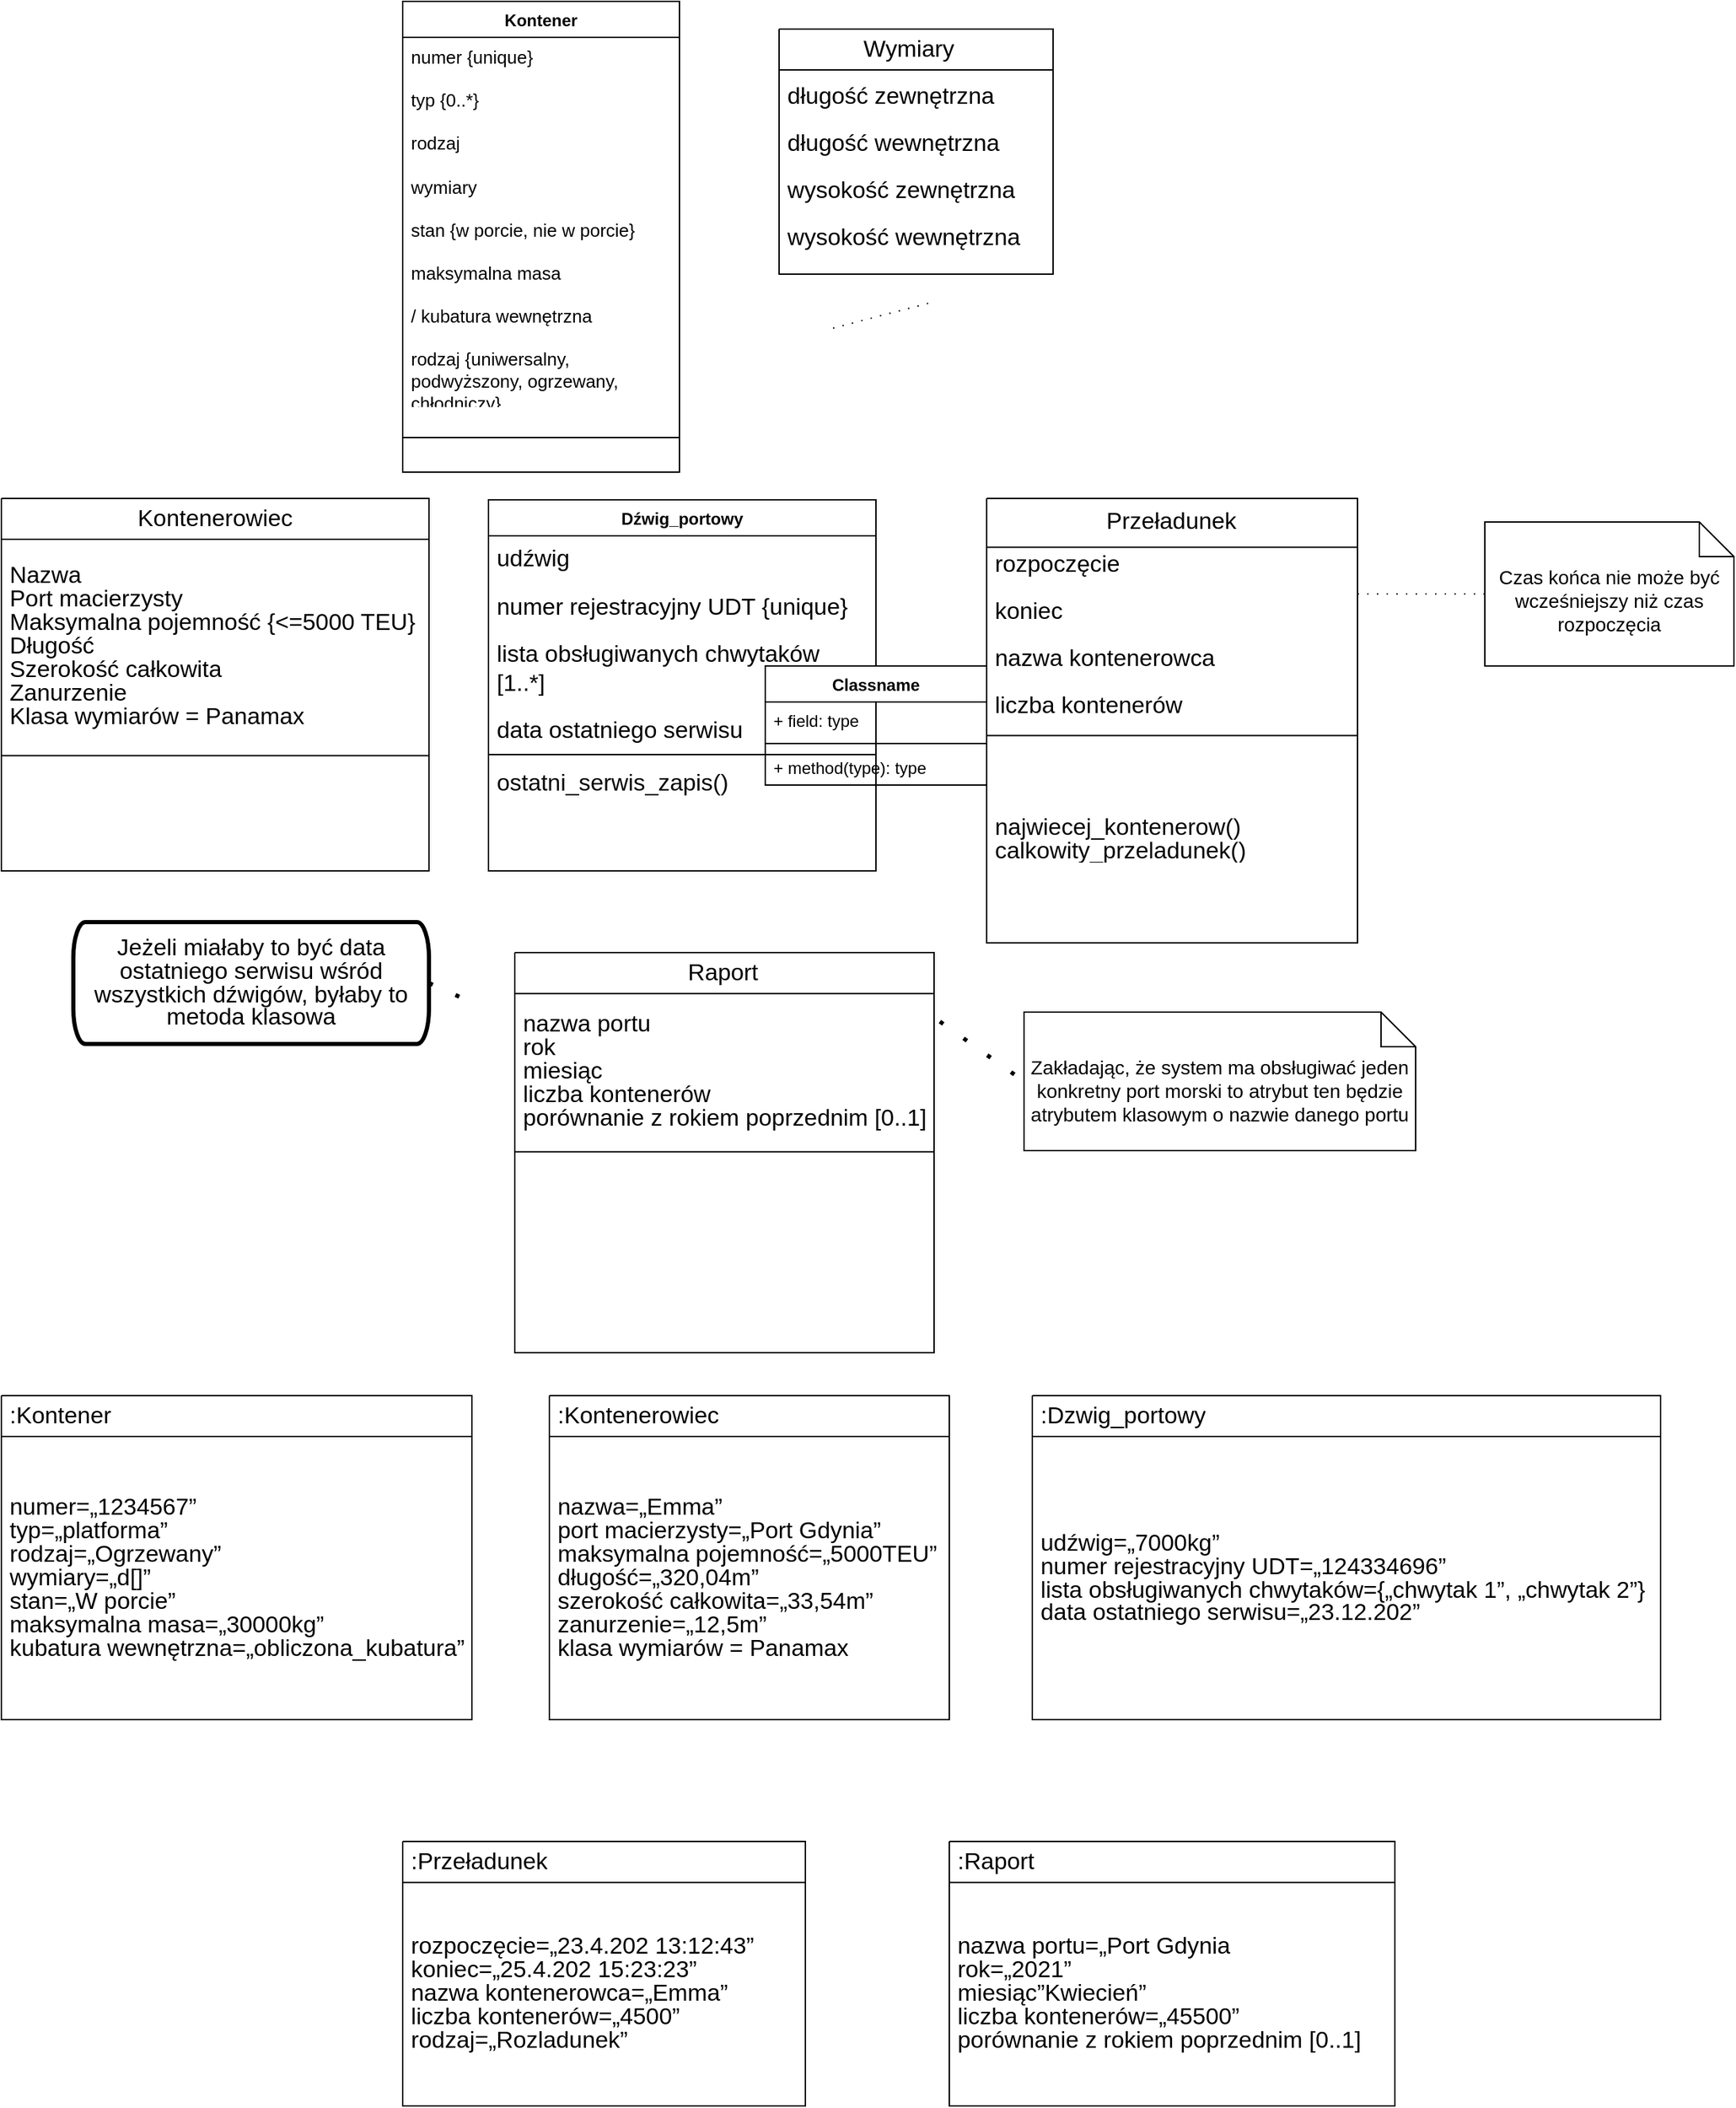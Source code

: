 <mxfile version="24.0.7" type="github">
  <diagram name="Page-1" id="b5b7bab2-c9e2-2cf4-8b2a-24fd1a2a6d21">
    <mxGraphModel dx="838" dy="1730" grid="1" gridSize="10" guides="1" tooltips="1" connect="1" arrows="1" fold="1" page="1" pageScale="1" pageWidth="827" pageHeight="1169" background="none" math="0" shadow="0">
      <root>
        <mxCell id="0" />
        <mxCell id="1" parent="0" />
        <UserObject label="" tags="Tło" id="TmnGhftIG_K0yJFdEBpx-7">
          <mxCell style="vsdxID=5;fillColor=none;gradientColor=none;strokeWidth=102;spacingTop=-3;spacingBottom=-3;spacingLeft=-3;spacingRight=-3;points=[];labelBackgroundColor=none;rounded=0;strokeColor=none;html=1;whiteSpace=wrap;" parent="1" vertex="1">
            <mxGeometry x="650" y="-30" width="198" height="177" as="geometry" />
          </mxCell>
        </UserObject>
        <mxCell id="TmnGhftIG_K0yJFdEBpx-8" style="vsdxID=6;fillColor=#ffffff;gradientColor=none;shape=stencil(UzV2Ls5ILEhVNTIoLinKz04tz0wpyVA1dlE1MsrMy0gtyiwBslSNXVWNndPyi1LTi/JL81Ig/IJEkEoQKze/DGRCBUSfAUiHkUElMs8NojAnMw9JoaEB2UoNzfTMzHArp0AxiiPweYyAqSS6GEO5AZ7QIF8puiOADEQ0pmXm5EBSAbI8erQDhSBJxtgVAA==);strokeColor=#000000;spacingTop=-3;spacingBottom=-3;spacingLeft=-3;spacingRight=-3;points=[[0,0,0],[0.25,0,0],[0.5,0,0],[0.75,0,0],[1,0,0],[1,0.25,0],[1,0.5,0],[1,0.75,0],[1,1,0],[0.75,1,0],[0.5,1,0],[0.25,1,0],[0,1,0],[0,0.75,0],[0,0.5,0],[0,0.25,0],[0.5,0.5,0]];labelBackgroundColor=none;rounded=0;html=1;whiteSpace=wrap;" parent="TmnGhftIG_K0yJFdEBpx-7" vertex="1">
          <mxGeometry width="198" height="177" as="geometry" />
        </mxCell>
        <mxCell id="TmnGhftIG_K0yJFdEBpx-9" value="&lt;div style=&quot;font-size: 1px&quot;&gt;&lt;font style=&quot;font-size:16.93px;font-family:Helvetica;color:#000000;direction:ltr;letter-spacing:0px;line-height:100%;opacity:1&quot;&gt;Wymiary&lt;br/&gt;&lt;/font&gt;&lt;/div&gt;" style="verticalAlign=middle;align=left;overflow=width;vsdxID=7;fillColor=none;gradientColor=none;shape=stencil(nZBLDoAgDAVP0z3SIyjeg0SURgWD+Lu9EGL8xBW7N828Ji1gOWs5KeBs9s72aqPGa8AKOCejlSMfEqAALFvrVOfsYprEk4xmTKNd44Y99VhscHY8qU7iQOYhFixbvfhXzlZfYgj3hQG+54dReh2KEw==);strokeColor=none;strokeWidth=102;spacingTop=-3;spacingBottom=-3;spacingLeft=-3;spacingRight=-3;points=[[0,0,0],[0.25,0,0],[0.5,0,0],[0.75,0,0],[1,0,0],[1,0.25,0],[1,0.5,0],[1,0.75,0],[1,1,0],[0.75,1,0],[0.5,1,0],[0.25,1,0],[0,1,0],[0,0.75,0],[0,0.5,0],[0,0.25,0],[0.5,0.5,0]];labelBackgroundColor=none;rounded=0;html=1;whiteSpace=wrap;" parent="TmnGhftIG_K0yJFdEBpx-7" vertex="1">
          <mxGeometry x="60.5" y="4" width="72" height="21" as="geometry" />
        </mxCell>
        <mxCell id="TmnGhftIG_K0yJFdEBpx-10" value="&lt;div style=&quot;font-size: 1px&quot;&gt;&lt;font style=&quot;font-size:16.93px;font-family:Helvetica;color:#000000;direction:ltr;letter-spacing:0px;line-height:100%;opacity:1&quot;&gt;długość zewnętrzna&lt;br/&gt;&lt;br&gt;długość wewnętrzna&lt;br/&gt;&lt;br&gt;wysokość zewnętrzna&lt;br/&gt;&lt;br&gt;wysokość wewnętrzna&lt;br/&gt;&lt;br&gt;szerokość zewnętrzna&lt;br/&gt;&lt;br&gt;szerokość wewnętrzna&lt;br&gt;&lt;/font&gt;&lt;/div&gt;" style="verticalAlign=middle;align=left;overflow=width;vsdxID=8;fillColor=none;gradientColor=none;shape=stencil(nZBLDoAgDAVP0z3SIyjeg0SURgWD+Lu9EGL8xBW7N828Ji1gOWs5KeBs9s72aqPGa8AKOCejlSMfEqAALFvrVOfsYprEk4xmTKNd44Y99VhscHY8qU7iQOYhFixbvfhXzlZfYgj3hQG+54dReh2KEw==);strokeColor=none;strokeWidth=102;spacingTop=-3;spacingBottom=-3;spacingLeft=-3;spacingRight=-3;points=[[0,0,0],[0.25,0,0],[0.5,0,0],[0.75,0,0],[1,0,0],[1,0.25,0],[1,0.5,0],[1,0.75,0],[1,1,0],[0.75,1,0],[0.5,1,0],[0.25,1,0],[0,1,0],[0,0.75,0],[0,0.5,0],[0,0.25,0],[0.5,0.5,0]];labelBackgroundColor=none;rounded=0;html=1;whiteSpace=wrap;" parent="TmnGhftIG_K0yJFdEBpx-7" vertex="1">
          <mxGeometry x="6" y="40" width="181" height="127" as="geometry" />
        </mxCell>
        <UserObject label="" tags="Tło" id="TmnGhftIG_K0yJFdEBpx-15">
          <mxCell style="vsdxID=13;fillColor=none;gradientColor=none;strokeWidth=102;spacingTop=-3;spacingBottom=-3;spacingLeft=-3;spacingRight=-3;points=[];labelBackgroundColor=none;rounded=0;strokeColor=none;html=1;whiteSpace=wrap;" parent="1" vertex="1">
            <mxGeometry x="88" y="309" width="309" height="269" as="geometry" />
          </mxCell>
        </UserObject>
        <mxCell id="TmnGhftIG_K0yJFdEBpx-16" style="vsdxID=14;fillColor=#ffffff;gradientColor=none;shape=stencil(UzV2Ls5ILEhVNTIoLinKz04tz0wpyVA1dlE1MsrMy0gtyiwBslSNXVWNndPyi1LTi/JL81Ig/IJEkEoQKze/DGRCBUSfAUiHkUElMs8NojAnMw9JoaEB2UphfKyKyVaKohCfpwwN9CwtSHEtXuXUVIzP1WaWegYmxLuagHJqKgYyEKkpLTMnB5IYkeXRUx9QCJJyjV0B);strokeColor=#000000;spacingTop=-3;spacingBottom=-3;spacingLeft=-3;spacingRight=-3;points=[[0,0,0],[0.25,0,0],[0.5,0,0],[0.75,0,0],[1,0,0],[1,0.25,0],[1,0.5,0],[1,0.75,0],[1,1,0],[0.75,1,0],[0.5,1,0],[0.25,1,0],[0,1,0],[0,0.75,0],[0,0.5,0],[0,0.25,0],[0.5,0.5,0]];labelBackgroundColor=none;rounded=0;html=1;whiteSpace=wrap;" parent="TmnGhftIG_K0yJFdEBpx-15" vertex="1">
          <mxGeometry width="309" height="269" as="geometry" />
        </mxCell>
        <mxCell id="TmnGhftIG_K0yJFdEBpx-17" value="&lt;div style=&quot;font-size: 1px&quot;&gt;&lt;font style=&quot;font-size:16.93px;font-family:Helvetica;color:#000000;direction:ltr;letter-spacing:0px;line-height:100%;opacity:1&quot;&gt;Kontenerowiec&lt;br/&gt;&lt;/font&gt;&lt;/div&gt;" style="verticalAlign=middle;align=center;overflow=width;vsdxID=15;fillColor=none;gradientColor=none;shape=stencil(nZBLDoAgDAVP0z3SIyjeg0SURgWD+Lu9EGL8xBW7N828Ji1gOWs5KeBs9s72aqPGa8AKOCejlSMfEqAALFvrVOfsYprEk4xmTKNd44Y99VhscHY8qU7iQOYhFixbvfhXzlZfYgj3hQG+54dReh2KEw==);strokeColor=none;strokeWidth=102;spacingTop=-3;spacingBottom=-3;spacingLeft=-3;spacingRight=-3;points=[[0,0,0],[0.25,0,0],[0.5,0,0],[0.75,0,0],[1,0,0],[1,0.25,0],[1,0.5,0],[1,0.75,0],[1,1,0],[0.75,1,0],[0.5,1,0],[0.25,1,0],[0,1,0],[0,0.75,0],[0,0.5,0],[0,0.25,0],[0.5,0.5,0]];labelBackgroundColor=none;rounded=0;html=1;whiteSpace=wrap;" parent="TmnGhftIG_K0yJFdEBpx-15" vertex="1">
          <mxGeometry x="95" y="4" width="119" height="21" as="geometry" />
        </mxCell>
        <mxCell id="TmnGhftIG_K0yJFdEBpx-18" value="&lt;div style=&quot;font-size: 1px&quot;&gt;&lt;font style=&quot;font-size:16.93px;font-family:Helvetica;color:#000000;direction:ltr;letter-spacing:0px;line-height:100%;opacity:1&quot;&gt;Nazwa &lt;br/&gt;Port macierzysty &lt;br/&gt;Maksymalna pojemność {&amp;lt;=5000 TEU} &lt;br/&gt;Długość &lt;br/&gt;Szerokość całkowita &lt;br/&gt;Zanurzenie &lt;br/&gt;Klasa wymiarów = Panamax&lt;br/&gt;&lt;/font&gt;&lt;/div&gt;" style="verticalAlign=middle;align=left;overflow=width;vsdxID=16;fillColor=none;gradientColor=none;shape=stencil(nZBLDoAgDAVP0z3SIyjeg0SURgWD+Lu9EGL8xBW7N828Ji1gOWs5KeBs9s72aqPGa8AKOCejlSMfEqAALFvrVOfsYprEk4xmTKNd44Y99VhscHY8qU7iQOYhFixbvfhXzlZfYgj3hQG+54dReh2KEw==);strokeColor=none;strokeWidth=102;spacingTop=-3;spacingBottom=-3;spacingLeft=-3;spacingRight=-3;points=[[0,0,0],[0.25,0,0],[0.5,0,0],[0.75,0,0],[1,0,0],[1,0.25,0],[1,0.5,0],[1,0.75,0],[1,1,0],[0.75,1,0],[0.5,1,0],[0.25,1,0],[0,1,0],[0,0.75,0],[0,0.5,0],[0,0.25,0],[0.5,0.5,0]];labelBackgroundColor=none;rounded=0;html=1;whiteSpace=wrap;" parent="TmnGhftIG_K0yJFdEBpx-15" vertex="1">
          <mxGeometry x="6" y="33" width="300" height="148" as="geometry" />
        </mxCell>
        <UserObject label="" tags="Tło" id="TmnGhftIG_K0yJFdEBpx-24">
          <mxCell style="vsdxID=22;fillColor=none;gradientColor=none;strokeWidth=102;spacingTop=-3;spacingBottom=-3;spacingLeft=-3;spacingRight=-3;points=[];labelBackgroundColor=none;rounded=0;strokeColor=none;html=1;whiteSpace=wrap;" parent="1" vertex="1">
            <mxGeometry x="800" y="309" width="268" height="321" as="geometry" />
          </mxCell>
        </UserObject>
        <mxCell id="TmnGhftIG_K0yJFdEBpx-25" style="vsdxID=23;fillColor=#ffffff;gradientColor=none;shape=stencil(UzV2Ls5ILEhVNTIoLinKz04tz0wpyVA1dlE1MsrMy0gtyiwBslSNXVWNndPyi1LTi/JL81Ig/IJEkEoQKze/DGRCBUSfAUiHkUElMs8NojAnMw9JoaEB2UphfKyKyVaKohCfpwwN9CwtSHEtXuXUVIzP1abGesamxLuagHJqKgYyEKkpLTMnB5IYkeXRUx9QCJJyjV0B);strokeColor=#000000;spacingTop=-3;spacingBottom=-3;spacingLeft=-3;spacingRight=-3;points=[[0,0,0],[0.25,0,0],[0.5,0,0],[0.75,0,0],[1,0,0],[1,0.25,0],[1,0.5,0],[1,0.75,0],[1,1,0],[0.75,1,0],[0.5,1,0],[0.25,1,0],[0,1,0],[0,0.75,0],[0,0.5,0],[0,0.25,0],[0.5,0.5,0]];labelBackgroundColor=none;rounded=0;html=1;whiteSpace=wrap;" parent="TmnGhftIG_K0yJFdEBpx-24" vertex="1">
          <mxGeometry width="268" height="321" as="geometry" />
        </mxCell>
        <mxCell id="TmnGhftIG_K0yJFdEBpx-26" value="&lt;div style=&quot;font-size: 1px&quot;&gt;&lt;font style=&quot;font-size:16.93px;font-family:Helvetica;color:#000000;direction:ltr;letter-spacing:0px;line-height:100%;opacity:1&quot;&gt;Przeładunek&lt;br/&gt;&lt;/font&gt;&lt;/div&gt;" style="verticalAlign=middle;align=center;overflow=width;vsdxID=24;fillColor=none;gradientColor=none;shape=stencil(nZBLDoAgDAVP0z3SIyjeg0SURgWD+Lu9EGL8xBW7N828Ji1gOWs5KeBs9s72aqPGa8AKOCejlSMfEqAALFvrVOfsYprEk4xmTKNd44Y99VhscHY8qU7iQOYhFixbvfhXzlZfYgj3hQG+54dReh2KEw==);strokeColor=none;strokeWidth=102;spacingTop=-3;spacingBottom=-3;spacingLeft=-3;spacingRight=-3;points=[[0,0,0],[0.25,0,0],[0.5,0,0],[0.75,0,0],[1,0,0],[1,0.25,0],[1,0.5,0],[1,0.75,0],[1,1,0],[0.75,1,0],[0.5,1,0],[0.25,1,0],[0,1,0],[0,0.75,0],[0,0.5,0],[0,0.25,0],[0.5,0.5,0]];labelBackgroundColor=none;rounded=0;html=1;whiteSpace=wrap;" parent="TmnGhftIG_K0yJFdEBpx-24" vertex="1">
          <mxGeometry x="83" y="4.773" width="101" height="25.059" as="geometry" />
        </mxCell>
        <mxCell id="TmnGhftIG_K0yJFdEBpx-27" value="&lt;div style=&quot;font-size: 1px&quot;&gt;&lt;font style=&quot;font-size:16.93px;font-family:Helvetica;color:#000000;direction:ltr;letter-spacing:0px;line-height:100%;opacity:1&quot;&gt;rozpoczęcie&lt;br/&gt;&lt;br&gt;koniec&lt;br/&gt;&lt;br&gt;nazwa kontenerowca&lt;br/&gt;&lt;br&gt;liczba kontenerów&lt;br/&gt;&lt;br&gt;rodzaj  {załadunek, rozładunek}&lt;br&gt;&lt;/font&gt;&lt;/div&gt;" style="verticalAlign=middle;align=left;overflow=width;vsdxID=25;fillColor=none;gradientColor=none;shape=stencil(nZBLDoAgDAVP0z3SIyjeg0SURgWD+Lu9EGL8xBW7N828Ji1gOWs5KeBs9s72aqPGa8AKOCejlSMfEqAALFvrVOfsYprEk4xmTKNd44Y99VhscHY8qU7iQOYhFixbvfhXzlZfYgj3hQG+54dReh2KEw==);strokeColor=none;strokeWidth=102;spacingTop=-3;spacingBottom=-3;spacingLeft=-3;spacingRight=-3;points=[[0,0,0],[0.25,0,0],[0.5,0,0],[0.75,0,0],[1,0,0],[1,0.25,0],[1,0.5,0],[1,0.75,0],[1,1,0],[0.75,1,0],[0.5,1,0],[0.25,1,0],[0,1,0],[0,0.75,0],[0,0.5,0],[0,0.25,0],[0.5,0.5,0]];labelBackgroundColor=none;rounded=0;html=1;whiteSpace=wrap;" parent="TmnGhftIG_K0yJFdEBpx-24" vertex="1">
          <mxGeometry x="6" y="39.379" width="249" height="125.297" as="geometry" />
        </mxCell>
        <mxCell id="TmnGhftIG_K0yJFdEBpx-28" value="&lt;div style=&quot;font-size: 1px&quot;&gt;&lt;font style=&quot;font-size:16.93px;font-family:Helvetica;color:#070707;direction:ltr;letter-spacing:0px;line-height:100%;opacity:1&quot;&gt;najwiecej_kontenerow() &lt;br/&gt;calkowity_przeladunek()&lt;br/&gt;&lt;/font&gt;&lt;/div&gt;" style="verticalAlign=middle;align=left;overflow=width;vsdxID=26;fillColor=none;gradientColor=none;shape=stencil(nZBLDoAgDAVP0z3SIyjeg0SURgWD+Lu9EGL8xBW7N828Ji1gOWs5KeBs9s72aqPGa8AKOCejlSMfEqAALFvrVOfsYprEk4xmTKNd44Y99VhscHY8qU7iQOYhFixbvfhXzlZfYgj3hQG+54dReh2KEw==);strokeColor=none;strokeWidth=102;spacingTop=-3;spacingBottom=-3;spacingLeft=-3;spacingRight=-3;points=[[0,0,0],[0.25,0,0],[0.5,0,0],[0.75,0,0],[1,0,0],[1,0.25,0],[1,0.5,0],[1,0.75,0],[1,1,0],[0.75,1,0],[0.5,1,0],[0.25,1,0],[0,1,0],[0,0.75,0],[0,0.5,0],[0,0.25,0],[0.5,0.5,0]];labelBackgroundColor=none;rounded=0;html=1;whiteSpace=wrap;" parent="TmnGhftIG_K0yJFdEBpx-24" vertex="1">
          <mxGeometry x="6" y="220.762" width="188" height="50.119" as="geometry" />
        </mxCell>
        <UserObject label="" tags="Tło" id="TmnGhftIG_K0yJFdEBpx-29">
          <mxCell style="vsdxID=27;fillColor=none;gradientColor=none;strokeWidth=102;spacingTop=-3;spacingBottom=-3;spacingLeft=-3;spacingRight=-3;points=[];labelBackgroundColor=none;rounded=0;strokeColor=none;html=1;whiteSpace=wrap;" parent="1" vertex="1">
            <mxGeometry x="459" y="637" width="303" height="289" as="geometry" />
          </mxCell>
        </UserObject>
        <mxCell id="TmnGhftIG_K0yJFdEBpx-30" style="vsdxID=28;fillColor=#ffffff;gradientColor=none;shape=stencil(UzV2Ls5ILEhVNTIoLinKz04tz0wpyVA1dlE1MsrMy0gtyiwBslSNXVWNndPyi1LTi/JL81Ig/IJEkEoQKze/DGRCBUSfAUiHkUElMs8NojAnMw9JoaEB2UphfKyKyVaKohCfpwwN9IxMSXEtXuXUVIzP1SaWeuaWxLuagHJqKgYyEKkpLTMnB5IYkeXRUx9QCJJyjV0B);strokeColor=#000000;spacingTop=-3;spacingBottom=-3;spacingLeft=-3;spacingRight=-3;points=[[0,0,0],[0.25,0,0],[0.5,0,0],[0.75,0,0],[1,0,0],[1,0.25,0],[1,0.5,0],[1,0.75,0],[1,1,0],[0.75,1,0],[0.5,1,0],[0.25,1,0],[0,1,0],[0,0.75,0],[0,0.5,0],[0,0.25,0],[0.5,0.5,0]];labelBackgroundColor=none;rounded=0;html=1;whiteSpace=wrap;" parent="TmnGhftIG_K0yJFdEBpx-29" vertex="1">
          <mxGeometry width="303" height="289" as="geometry" />
        </mxCell>
        <mxCell id="TmnGhftIG_K0yJFdEBpx-31" value="&lt;div style=&quot;font-size: 1px&quot;&gt;&lt;font style=&quot;font-size:16.93px;font-family:Helvetica;color:#000000;direction:ltr;letter-spacing:0px;line-height:100%;opacity:1&quot;&gt;Raport&lt;br/&gt;&lt;/font&gt;&lt;/div&gt;" style="verticalAlign=middle;align=center;overflow=width;vsdxID=29;fillColor=none;gradientColor=none;shape=stencil(nZBLDoAgDAVP0z3SIyjeg0SURgWD+Lu9EGL8xBW7N828Ji1gOWs5KeBs9s72aqPGa8AKOCejlSMfEqAALFvrVOfsYprEk4xmTKNd44Y99VhscHY8qU7iQOYhFixbvfhXzlZfYgj3hQG+54dReh2KEw==);strokeColor=none;strokeWidth=102;spacingTop=-3;spacingBottom=-3;spacingLeft=-3;spacingRight=-3;points=[[0,0,0],[0.25,0,0],[0.5,0,0],[0.75,0,0],[1,0,0],[1,0.25,0],[1,0.5,0],[1,0.75,0],[1,1,0],[0.75,1,0],[0.5,1,0],[0.25,1,0],[0,1,0],[0,0.75,0],[0,0.5,0],[0,0.25,0],[0.5,0.5,0]];labelBackgroundColor=none;rounded=0;html=1;whiteSpace=wrap;" parent="TmnGhftIG_K0yJFdEBpx-29" vertex="1">
          <mxGeometry x="122" y="4" width="57" height="21" as="geometry" />
        </mxCell>
        <mxCell id="TmnGhftIG_K0yJFdEBpx-32" value="&lt;div style=&quot;font-size: 1px&quot;&gt;&lt;font style=&quot;font-size:16.93px;font-family:Helvetica;color:#000000;direction:ltr;letter-spacing:0px;line-height:100%;opacity:1&quot;&gt;nazwa portu &lt;br&gt;rok &lt;br&gt;miesiąc &lt;br&gt;liczba kontenerów &lt;br&gt;porównanie z rokiem poprzednim [0..1]&lt;br&gt;&lt;/font&gt;&lt;/div&gt;" style="verticalAlign=middle;align=left;overflow=width;vsdxID=30;fillColor=none;gradientColor=none;shape=stencil(nZBLDoAgDAVP0z3SIyjeg0SURgWD+Lu9EGL8xBW7N828Ji1gOWs5KeBs9s72aqPGa8AKOCejlSMfEqAALFvrVOfsYprEk4xmTKNd44Y99VhscHY8qU7iQOYhFixbvfhXzlZfYgj3hQG+54dReh2KEw==);strokeColor=none;strokeWidth=102;spacingTop=-3;spacingBottom=-3;spacingLeft=-3;spacingRight=-3;points=[[0,0,0],[0.25,0,0],[0.5,0,0],[0.75,0,0],[1,0,0],[1,0.25,0],[1,0.5,0],[1,0.75,0],[1,1,0],[0.75,1,0],[0.5,1,0],[0.25,1,0],[0,1,0],[0,0.75,0],[0,0.5,0],[0,0.25,0],[0.5,0.5,0]];labelBackgroundColor=none;rounded=0;html=1;whiteSpace=wrap;" parent="TmnGhftIG_K0yJFdEBpx-29" vertex="1">
          <mxGeometry x="6" y="33" width="300" height="105" as="geometry" />
        </mxCell>
        <UserObject label="" tags="Tło" id="TmnGhftIG_K0yJFdEBpx-35">
          <mxCell style="vsdxID=34;edgeStyle=none;dashed=1;dashPattern=1.00 6.00;startArrow=none;endArrow=none;startSize=5;endSize=5;strokeColor=#000000;spacingTop=0;spacingBottom=0;spacingLeft=0;spacingRight=0;verticalAlign=middle;html=1;labelBackgroundColor=#ffffff;rounded=0;exitX=1;exitY=0.215;exitDx=0;exitDy=0;exitPerimeter=0;entryX=0;entryY=0.5;entryDx=0;entryDy=0;entryPerimeter=0;" parent="1" edge="1" target="f64ZwMgdhYQsXgJLThfs-20" source="TmnGhftIG_K0yJFdEBpx-25">
            <mxGeometry relative="1" as="geometry">
              <mxPoint as="offset" />
              <Array as="points" />
              <mxPoint x="1069" y="377" as="sourcePoint" />
              <mxPoint x="1130" y="376" as="targetPoint" />
            </mxGeometry>
          </mxCell>
        </UserObject>
        <UserObject label="" tags="Tło" id="TmnGhftIG_K0yJFdEBpx-37">
          <mxCell style="vsdxID=38;edgeStyle=none;dashed=1;dashPattern=1.00 6.00;startArrow=none;endArrow=none;startSize=5;endSize=5;strokeColor=#000000;spacingTop=0;spacingBottom=0;spacingLeft=0;spacingRight=0;verticalAlign=middle;html=1;labelBackgroundColor=#ffffff;rounded=0;" parent="1" edge="1">
            <mxGeometry relative="1" as="geometry">
              <mxPoint y="-1" as="offset" />
              <Array as="points" />
              <mxPoint x="689" y="186" as="sourcePoint" />
              <mxPoint x="758" y="168" as="targetPoint" />
            </mxGeometry>
          </mxCell>
        </UserObject>
        <UserObject label="" tags="Tło" id="TmnGhftIG_K0yJFdEBpx-38">
          <mxCell style="vsdxID=39;fillColor=none;gradientColor=none;strokeWidth=102;spacingTop=-3;spacingBottom=-3;spacingLeft=-3;spacingRight=-3;points=[];labelBackgroundColor=none;rounded=0;strokeColor=none;html=1;whiteSpace=wrap;" parent="1" vertex="1">
            <mxGeometry x="140" y="615" width="257" height="88" as="geometry" />
          </mxCell>
        </UserObject>
        <mxCell id="TmnGhftIG_K0yJFdEBpx-39" value="&lt;div style=&quot;text-align: center; font-size: 1px&quot;&gt;&lt;font style=&quot;font-size:16.93px;font-family:Helvetica;color:#000000;direction:ltr;letter-spacing:0px;line-height:100%;opacity:1&quot;&gt;Jeżeli miałaby to być data ostatniego serwisu wśród wszystkich dźwigów, byłaby to metoda klasowa&lt;br&gt;&lt;/font&gt;&lt;/div&gt;" style="verticalAlign=middle;align=left;overflow=width;vsdxID=40;fillColor=#ffffff;gradientColor=none;shape=stencil(fZNLEoIwDIZP022nJIKw9nEPRkA6IjgFFG8vTIo0Fdwl6Z/Ml0cFHtoyfeQCVNuZ5pa/dNaVAo8CQNdlbnQ3WgJPAg9FY/Krafo6I/+RTsrJujfPqcJAeYFSUw6oN/khuWfSVrr+o90rmSSu/NIbqh34CTYQ76UKKDQAhZJY7mKrAi9tQKuJZGQlyCWrnCh3jNMT/1DKEDjmAmCJFAd020CuwI3RcEI+R0jmchuE3hQDmIt/AZ0eOPLMt8yEAa/SOeNe0fpw7gI57+Dv87tgpwH0NbgxlP+3yO92NJaDL3RV0X9x3/0PMoboc+HpAw==);strokeColor=#000000;strokeWidth=3;spacingTop=-3;spacingBottom=-3;spacingLeft=-3;spacingRight=-3;points=[[0,0,0],[0.25,0,0],[0.5,0,0],[0.75,0,0],[1,0,0],[1,0.25,0],[1,0.5,0],[1,0.75,0],[1,1,0],[0.75,1,0],[0.5,1,0],[0.25,1,0],[0,1,0],[0,0.75,0],[0,0.5,0],[0,0.25,0],[0.5,0.5,0]];labelBackgroundColor=none;rounded=0;html=1;whiteSpace=wrap;" parent="TmnGhftIG_K0yJFdEBpx-38" vertex="1">
          <mxGeometry width="257" height="88" as="geometry" />
        </mxCell>
        <UserObject label="" tags="Tło" id="TmnGhftIG_K0yJFdEBpx-40">
          <mxCell style="vsdxID=42;edgeStyle=none;dashed=1;dashPattern=1.00 6.00;startArrow=none;endArrow=none;startSize=5;endSize=5;strokeWidth=3;strokeColor=#000000;spacingTop=0;spacingBottom=0;spacingLeft=0;spacingRight=0;verticalAlign=middle;html=1;labelBackgroundColor=#ffffff;rounded=0;entryX=0;entryY=0.75;entryDx=0;entryDy=0;entryPerimeter=0;exitX=1;exitY=0.5;exitDx=0;exitDy=0;exitPerimeter=0;" parent="1" source="TmnGhftIG_K0yJFdEBpx-39" edge="1">
            <mxGeometry relative="1" as="geometry">
              <mxPoint y="-1" as="offset" />
              <Array as="points" />
              <mxPoint x="398" y="660" as="sourcePoint" />
              <mxPoint x="435" y="676.18" as="targetPoint" />
            </mxGeometry>
          </mxCell>
        </UserObject>
        <UserObject label="" tags="Tło" id="TmnGhftIG_K0yJFdEBpx-43">
          <mxCell style="vsdxID=46;edgeStyle=none;dashed=1;dashPattern=1.00 6.00;startArrow=none;endArrow=none;startSize=5;endSize=5;strokeWidth=3;strokeColor=#000000;spacingTop=0;spacingBottom=0;spacingLeft=0;spacingRight=0;verticalAlign=middle;html=1;labelBackgroundColor=#ffffff;rounded=0;entryX=0;entryY=0.5;entryDx=0;entryDy=0;entryPerimeter=0;exitX=1.004;exitY=0.16;exitDx=0;exitDy=0;exitPerimeter=0;" parent="1" source="TmnGhftIG_K0yJFdEBpx-32" target="f64ZwMgdhYQsXgJLThfs-21" edge="1">
            <mxGeometry relative="1" as="geometry">
              <mxPoint x="-1" y="-1" as="offset" />
              <Array as="points" />
              <mxPoint x="764" y="685" as="sourcePoint" />
              <mxPoint x="825" y="694" as="targetPoint" />
            </mxGeometry>
          </mxCell>
        </UserObject>
        <UserObject label="" tags="Tło" id="TmnGhftIG_K0yJFdEBpx-44">
          <mxCell style="vsdxID=47;fillColor=none;gradientColor=none;strokeWidth=102;spacingTop=-3;spacingBottom=-3;spacingLeft=-3;spacingRight=-3;points=[];labelBackgroundColor=none;rounded=0;strokeColor=none;html=1;whiteSpace=wrap;" parent="1" vertex="1">
            <mxGeometry x="88" y="957" width="340" height="234" as="geometry" />
          </mxCell>
        </UserObject>
        <mxCell id="TmnGhftIG_K0yJFdEBpx-45" style="vsdxID=48;fillColor=#ffffff;gradientColor=none;shape=stencil(UzV2Ls5ILEhVNTIoLinKz04tz0wpyVA1dlE1MsrMy0gtyiwBslSNXVWNndPyi1LTi/JL81Ig/IJEkEoQKze/DGRCBUSfAUiHkUElMs8NojAnMw9JoaEB2UoNjfTMjHErp0AxiiPweYyAqSS6GEO5AZ7QIF8puiOADEQ0pmXm5EBSAbI8erQDhSBJxtgVAA==);strokeColor=#000000;spacingTop=-3;spacingBottom=-3;spacingLeft=-3;spacingRight=-3;points=[[0,0,0],[0.25,0,0],[0.5,0,0],[0.75,0,0],[1,0,0],[1,0.25,0],[1,0.5,0],[1,0.75,0],[1,1,0],[0.75,1,0],[0.5,1,0],[0.25,1,0],[0,1,0],[0,0.75,0],[0,0.5,0],[0,0.25,0],[0.5,0.5,0]];labelBackgroundColor=none;rounded=0;html=1;whiteSpace=wrap;" parent="TmnGhftIG_K0yJFdEBpx-44" vertex="1">
          <mxGeometry width="340" height="234" as="geometry" />
        </mxCell>
        <mxCell id="TmnGhftIG_K0yJFdEBpx-46" value="&lt;div style=&quot;font-size: 1px&quot;&gt;&lt;font style=&quot;font-size:16.93px;font-family:Helvetica;color:#000000;direction:ltr;letter-spacing:0px;line-height:100%;opacity:1&quot;&gt;:Kontener&lt;br/&gt;&lt;/font&gt;&lt;/div&gt;" style="verticalAlign=middle;align=left;overflow=width;vsdxID=49;fillColor=none;gradientColor=none;shape=stencil(nZBLDoAgDAVP0z3SIyjeg0SURgWD+Lu9EGL8xBW7N828Ji1gOWs5KeBs9s72aqPGa8AKOCejlSMfEqAALFvrVOfsYprEk4xmTKNd44Y99VhscHY8qU7iQOYhFixbvfhXzlZfYgj3hQG+54dReh2KEw==);strokeColor=none;strokeWidth=102;spacingTop=-3;spacingBottom=-3;spacingLeft=-3;spacingRight=-3;points=[[0,0,0],[0.25,0,0],[0.5,0,0],[0.75,0,0],[1,0,0],[1,0.25,0],[1,0.5,0],[1,0.75,0],[1,1,0],[0.75,1,0],[0.5,1,0],[0.25,1,0],[0,1,0],[0,0.75,0],[0,0.5,0],[0,0.25,0],[0.5,0.5,0]];labelBackgroundColor=none;rounded=0;html=1;whiteSpace=wrap;" parent="TmnGhftIG_K0yJFdEBpx-44" vertex="1">
          <mxGeometry x="6" y="4" width="80" height="21" as="geometry" />
        </mxCell>
        <mxCell id="TmnGhftIG_K0yJFdEBpx-47" value="&lt;div style=&quot;font-size: 1px&quot;&gt;&lt;font style=&quot;font-size:16.93px;font-family:Helvetica;color:#000000;direction:ltr;letter-spacing:0px;line-height:100%;opacity:1&quot;&gt;numer=„1234567” &lt;br&gt;typ=„platforma” &lt;br&gt;rodzaj=„Ogrzewany” &lt;br&gt;wymiary=„d[]” &lt;br&gt;stan=„W porcie” &lt;br&gt;maksymalna masa=„30000kg” &lt;br&gt;kubatura wewnętrzna=„obliczona_kubatura”&lt;br&gt;&lt;/font&gt;&lt;/div&gt;" style="verticalAlign=middle;align=left;overflow=width;vsdxID=50;fillColor=none;gradientColor=none;shape=stencil(nZBLDoAgDAVP0z3SIyjeg0SURgWD+Lu9EGL8xBW7N828Ji1gOWs5KeBs9s72aqPGa8AKOCejlSMfEqAALFvrVOfsYprEk4xmTKNd44Y99VhscHY8qU7iQOYhFixbvfhXzlZfYgj3hQG+54dReh2KEw==);strokeColor=none;strokeWidth=102;spacingTop=-3;spacingBottom=-3;spacingLeft=-3;spacingRight=-3;points=[[0,0,0],[0.25,0,0],[0.5,0,0],[0.75,0,0],[1,0,0],[1,0.25,0],[1,0.5,0],[1,0.75,0],[1,1,0],[0.75,1,0],[0.5,1,0],[0.25,1,0],[0,1,0],[0,0.75,0],[0,0.5,0],[0,0.25,0],[0.5,0.5,0]];labelBackgroundColor=none;rounded=0;html=1;whiteSpace=wrap;" parent="TmnGhftIG_K0yJFdEBpx-44" vertex="1">
          <mxGeometry x="6" y="58" width="338" height="148" as="geometry" />
        </mxCell>
        <UserObject label="" tags="Tło" id="TmnGhftIG_K0yJFdEBpx-48">
          <mxCell style="vsdxID=51;fillColor=none;gradientColor=none;strokeWidth=102;spacingTop=-3;spacingBottom=-3;spacingLeft=-3;spacingRight=-3;points=[];labelBackgroundColor=none;rounded=0;strokeColor=none;html=1;whiteSpace=wrap;" parent="1" vertex="1">
            <mxGeometry x="484" y="957" width="289" height="234" as="geometry" />
          </mxCell>
        </UserObject>
        <mxCell id="TmnGhftIG_K0yJFdEBpx-49" style="vsdxID=52;fillColor=#ffffff;gradientColor=none;shape=stencil(UzV2Ls5ILEhVNTIoLinKz04tz0wpyVA1dlE1MsrMy0gtyiwBslSNXVWNndPyi1LTi/JL81Ig/IJEkEoQKze/DGRCBUSfAUiHkUElMs8NojAnMw9JoaEB2UoNjfTMjHErp0AxiiPweYyAqSS6GEO5AZ7QIF8puiOADEQ0pmXm5EBSAbI8erQDhSBJxtgVAA==);strokeColor=#000000;spacingTop=-3;spacingBottom=-3;spacingLeft=-3;spacingRight=-3;points=[[0,0,0],[0.25,0,0],[0.5,0,0],[0.75,0,0],[1,0,0],[1,0.25,0],[1,0.5,0],[1,0.75,0],[1,1,0],[0.75,1,0],[0.5,1,0],[0.25,1,0],[0,1,0],[0,0.75,0],[0,0.5,0],[0,0.25,0],[0.5,0.5,0]];labelBackgroundColor=none;rounded=0;html=1;whiteSpace=wrap;" parent="TmnGhftIG_K0yJFdEBpx-48" vertex="1">
          <mxGeometry width="289" height="234" as="geometry" />
        </mxCell>
        <mxCell id="TmnGhftIG_K0yJFdEBpx-50" value="&lt;div style=&quot;font-size: 1px&quot;&gt;&lt;font style=&quot;font-size:16.93px;font-family:Helvetica;color:#000000;direction:ltr;letter-spacing:0px;line-height:100%;opacity:1&quot;&gt;:Kontenerowiec&lt;br/&gt;&lt;/font&gt;&lt;/div&gt;" style="verticalAlign=middle;align=left;overflow=width;vsdxID=53;fillColor=none;gradientColor=none;shape=stencil(nZBLDoAgDAVP0z3SIyjeg0SURgWD+Lu9EGL8xBW7N828Ji1gOWs5KeBs9s72aqPGa8AKOCejlSMfEqAALFvrVOfsYprEk4xmTKNd44Y99VhscHY8qU7iQOYhFixbvfhXzlZfYgj3hQG+54dReh2KEw==);strokeColor=none;strokeWidth=102;spacingTop=-3;spacingBottom=-3;spacingLeft=-3;spacingRight=-3;points=[[0,0,0],[0.25,0,0],[0.5,0,0],[0.75,0,0],[1,0,0],[1,0.25,0],[1,0.5,0],[1,0.75,0],[1,1,0],[0.75,1,0],[0.5,1,0],[0.25,1,0],[0,1,0],[0,0.75,0],[0,0.5,0],[0,0.25,0],[0.5,0.5,0]];labelBackgroundColor=none;rounded=0;html=1;whiteSpace=wrap;" parent="TmnGhftIG_K0yJFdEBpx-48" vertex="1">
          <mxGeometry x="6" y="4" width="123" height="21" as="geometry" />
        </mxCell>
        <mxCell id="TmnGhftIG_K0yJFdEBpx-51" value="&lt;div style=&quot;font-size: 1px&quot;&gt;&lt;font style=&quot;font-size:16.93px;font-family:Helvetica;color:#000000;direction:ltr;letter-spacing:0px;line-height:100%;opacity:1&quot;&gt;nazwa=„Emma” &lt;br&gt;port macierzysty=„Port Gdynia” &lt;br&gt;maksymalna pojemność=„5000TEU” &lt;br&gt;długość=„320,04m” &lt;br&gt;szerokość całkowita=„33,54m” &lt;br&gt;zanurzenie=„12,5m” &lt;br&gt;klasa wymiarów = Panamax&lt;br&gt;&lt;/font&gt;&lt;/div&gt;" style="verticalAlign=middle;align=left;overflow=width;vsdxID=54;fillColor=none;gradientColor=none;shape=stencil(nZBLDoAgDAVP0z3SIyjeg0SURgWD+Lu9EGL8xBW7N828Ji1gOWs5KeBs9s72aqPGa8AKOCejlSMfEqAALFvrVOfsYprEk4xmTKNd44Y99VhscHY8qU7iQOYhFixbvfhXzlZfYgj3hQG+54dReh2KEw==);strokeColor=none;strokeWidth=102;spacingTop=-3;spacingBottom=-3;spacingLeft=-3;spacingRight=-3;points=[[0,0,0],[0.25,0,0],[0.5,0,0],[0.75,0,0],[1,0,0],[1,0.25,0],[1,0.5,0],[1,0.75,0],[1,1,0],[0.75,1,0],[0.5,1,0],[0.25,1,0],[0,1,0],[0,0.75,0],[0,0.5,0],[0,0.25,0],[0.5,0.5,0]];labelBackgroundColor=none;rounded=0;html=1;whiteSpace=wrap;" parent="TmnGhftIG_K0yJFdEBpx-48" vertex="1">
          <mxGeometry x="6" y="58" width="281" height="148" as="geometry" />
        </mxCell>
        <UserObject label="" tags="Tło" id="TmnGhftIG_K0yJFdEBpx-52">
          <mxCell style="vsdxID=55;fillColor=none;gradientColor=none;strokeWidth=102;spacingTop=-3;spacingBottom=-3;spacingLeft=-3;spacingRight=-3;points=[];labelBackgroundColor=none;rounded=0;strokeColor=none;html=1;whiteSpace=wrap;" parent="1" vertex="1">
            <mxGeometry x="833" y="957" width="454" height="234" as="geometry" />
          </mxCell>
        </UserObject>
        <mxCell id="TmnGhftIG_K0yJFdEBpx-53" style="vsdxID=56;fillColor=#ffffff;gradientColor=none;shape=stencil(UzV2Ls5ILEhVNTIoLinKz04tz0wpyVA1dlE1MsrMy0gtyiwBslSNXVWNndPyi1LTi/JL81Ig/IJEkEoQKze/DGRCBUSfAUiHkUElMs8NojAnMw9JoaEB2UoNjfTMjHErp0AxiiPweYyAqSS6GEO5AZ7QIF8puiOADEQ0pmXm5EBSAbI8erQDhSBJxtgVAA==);strokeColor=#000000;spacingTop=-3;spacingBottom=-3;spacingLeft=-3;spacingRight=-3;points=[[0,0,0],[0.25,0,0],[0.5,0,0],[0.75,0,0],[1,0,0],[1,0.25,0],[1,0.5,0],[1,0.75,0],[1,1,0],[0.75,1,0],[0.5,1,0],[0.25,1,0],[0,1,0],[0,0.75,0],[0,0.5,0],[0,0.25,0],[0.5,0.5,0]];labelBackgroundColor=none;rounded=0;html=1;whiteSpace=wrap;" parent="TmnGhftIG_K0yJFdEBpx-52" vertex="1">
          <mxGeometry width="454" height="234" as="geometry" />
        </mxCell>
        <mxCell id="TmnGhftIG_K0yJFdEBpx-54" value="&lt;div style=&quot;font-size: 1px&quot;&gt;&lt;font style=&quot;font-size:16.93px;font-family:Helvetica;color:#000000;direction:ltr;letter-spacing:0px;line-height:100%;opacity:1&quot;&gt;:Dzwig_portowy&lt;br/&gt;&lt;/font&gt;&lt;/div&gt;" style="verticalAlign=middle;align=left;overflow=width;vsdxID=57;fillColor=none;gradientColor=none;shape=stencil(nZBLDoAgDAVP0z3SIyjeg0SURgWD+Lu9EGL8xBW7N828Ji1gOWs5KeBs9s72aqPGa8AKOCejlSMfEqAALFvrVOfsYprEk4xmTKNd44Y99VhscHY8qU7iQOYhFixbvfhXzlZfYgj3hQG+54dReh2KEw==);strokeColor=none;strokeWidth=102;spacingTop=-3;spacingBottom=-3;spacingLeft=-3;spacingRight=-3;points=[[0,0,0],[0.25,0,0],[0.5,0,0],[0.75,0,0],[1,0,0],[1,0.25,0],[1,0.5,0],[1,0.75,0],[1,1,0],[0.75,1,0],[0.5,1,0],[0.25,1,0],[0,1,0],[0,0.75,0],[0,0.5,0],[0,0.25,0],[0.5,0.5,0]];labelBackgroundColor=none;rounded=0;html=1;whiteSpace=wrap;" parent="TmnGhftIG_K0yJFdEBpx-52" vertex="1">
          <mxGeometry x="6" y="4" width="119" height="21" as="geometry" />
        </mxCell>
        <mxCell id="TmnGhftIG_K0yJFdEBpx-55" value="&lt;div style=&quot;font-size: 1px&quot;&gt;&lt;font style=&quot;font-size:16.93px;font-family:Helvetica;color:#000000;direction:ltr;letter-spacing:0px;line-height:100%;opacity:1&quot;&gt;udźwig=„7000kg” &lt;br&gt;numer rejestracyjny UDT=„124334696” &lt;br&gt;lista obsługiwanych chwytaków={„chwytak 1”, „chwytak 2”} &lt;br&gt;data ostatniego serwisu=„23.12.202”&lt;br&gt;&lt;/font&gt;&lt;/div&gt;" style="verticalAlign=middle;align=left;overflow=width;vsdxID=58;fillColor=none;gradientColor=none;shape=stencil(nZBLDoAgDAVP0z3SIyjeg0SURgWD+Lu9EGL8xBW7N828Ji1gOWs5KeBs9s72aqPGa8AKOCejlSMfEqAALFvrVOfsYprEk4xmTKNd44Y99VhscHY8qU7iQOYhFixbvfhXzlZfYgj3hQG+54dReh2KEw==);strokeColor=none;strokeWidth=102;spacingTop=-3;spacingBottom=-3;spacingLeft=-3;spacingRight=-3;points=[[0,0,0],[0.25,0,0],[0.5,0,0],[0.75,0,0],[1,0,0],[1,0.25,0],[1,0.5,0],[1,0.75,0],[1,1,0],[0.75,1,0],[0.5,1,0],[0.25,1,0],[0,1,0],[0,0.75,0],[0,0.5,0],[0,0.25,0],[0.5,0.5,0]];labelBackgroundColor=none;rounded=0;html=1;whiteSpace=wrap;" parent="TmnGhftIG_K0yJFdEBpx-52" vertex="1">
          <mxGeometry x="6" y="90" width="442" height="84" as="geometry" />
        </mxCell>
        <UserObject label="" tags="Tło" id="TmnGhftIG_K0yJFdEBpx-56">
          <mxCell style="vsdxID=59;fillColor=none;gradientColor=none;strokeWidth=102;spacingTop=-3;spacingBottom=-3;spacingLeft=-3;spacingRight=-3;points=[];labelBackgroundColor=none;rounded=0;strokeColor=none;html=1;whiteSpace=wrap;" parent="1" vertex="1">
            <mxGeometry x="378" y="1279" width="291" height="191" as="geometry" />
          </mxCell>
        </UserObject>
        <mxCell id="TmnGhftIG_K0yJFdEBpx-57" style="vsdxID=60;fillColor=#ffffff;gradientColor=none;shape=stencil(UzV2Ls5ILEhVNTIoLinKz04tz0wpyVA1dlE1MsrMy0gtyiwBslSNXVWNndPyi1LTi/JL81Ig/IJEkEoQKze/DGRCBUSfAUiHkUElMs8NojAnMw9JoaEB2UoNTfVMDXErp0AxiiPweYyAqSS6GEO5AZ7QIF8puiOADEQ0pmXm5EBSAbI8erQDhSBJxtgVAA==);strokeColor=#000000;spacingTop=-3;spacingBottom=-3;spacingLeft=-3;spacingRight=-3;points=[[0,0,0],[0.25,0,0],[0.5,0,0],[0.75,0,0],[1,0,0],[1,0.25,0],[1,0.5,0],[1,0.75,0],[1,1,0],[0.75,1,0],[0.5,1,0],[0.25,1,0],[0,1,0],[0,0.75,0],[0,0.5,0],[0,0.25,0],[0.5,0.5,0]];labelBackgroundColor=none;rounded=0;html=1;whiteSpace=wrap;" parent="TmnGhftIG_K0yJFdEBpx-56" vertex="1">
          <mxGeometry width="291" height="191" as="geometry" />
        </mxCell>
        <mxCell id="TmnGhftIG_K0yJFdEBpx-58" value="&lt;div style=&quot;font-size: 1px&quot;&gt;&lt;font style=&quot;font-size:16.93px;font-family:Helvetica;color:#000000;direction:ltr;letter-spacing:0px;line-height:100%;opacity:1&quot;&gt;:Przeładunek&lt;br/&gt;&lt;/font&gt;&lt;/div&gt;" style="verticalAlign=middle;align=left;overflow=width;vsdxID=61;fillColor=none;gradientColor=none;shape=stencil(nZBLDoAgDAVP0z3SIyjeg0SURgWD+Lu9EGL8xBW7N828Ji1gOWs5KeBs9s72aqPGa8AKOCejlSMfEqAALFvrVOfsYprEk4xmTKNd44Y99VhscHY8qU7iQOYhFixbvfhXzlZfYgj3hQG+54dReh2KEw==);strokeColor=none;strokeWidth=102;spacingTop=-3;spacingBottom=-3;spacingLeft=-3;spacingRight=-3;points=[[0,0,0],[0.25,0,0],[0.5,0,0],[0.75,0,0],[1,0,0],[1,0.25,0],[1,0.5,0],[1,0.75,0],[1,1,0],[0.75,1,0],[0.5,1,0],[0.25,1,0],[0,1,0],[0,0.75,0],[0,0.5,0],[0,0.25,0],[0.5,0.5,0]];labelBackgroundColor=none;rounded=0;html=1;whiteSpace=wrap;" parent="TmnGhftIG_K0yJFdEBpx-56" vertex="1">
          <mxGeometry x="6" y="4" width="105" height="21" as="geometry" />
        </mxCell>
        <mxCell id="TmnGhftIG_K0yJFdEBpx-59" value="&lt;div style=&quot;font-size: 1px&quot;&gt;&lt;font style=&quot;font-size:16.93px;font-family:Helvetica;color:#000000;direction:ltr;letter-spacing:0px;line-height:100%;opacity:1&quot;&gt;rozpoczęcie=„23.4.202 13:12:43” &lt;br&gt;koniec=„25.4.202 15:23:23” &lt;br&gt;nazwa kontenerowca=„Emma” &lt;br&gt;liczba kontenerów=„4500” &lt;br&gt;rodzaj=„Rozladunek”&lt;br&gt;&lt;/font&gt;&lt;/div&gt;" style="verticalAlign=middle;align=left;overflow=width;vsdxID=62;fillColor=none;gradientColor=none;shape=stencil(nZBLDoAgDAVP0z3SIyjeg0SURgWD+Lu9EGL8xBW7N828Ji1gOWs5KeBs9s72aqPGa8AKOCejlSMfEqAALFvrVOfsYprEk4xmTKNd44Y99VhscHY8qU7iQOYhFixbvfhXzlZfYgj3hQG+54dReh2KEw==);strokeColor=none;strokeWidth=102;spacingTop=-3;spacingBottom=-3;spacingLeft=-3;spacingRight=-3;points=[[0,0,0],[0.25,0,0],[0.5,0,0],[0.75,0,0],[1,0,0],[1,0.25,0],[1,0.5,0],[1,0.75,0],[1,1,0],[0.75,1,0],[0.5,1,0],[0.25,1,0],[0,1,0],[0,0.75,0],[0,0.5,0],[0,0.25,0],[0.5,0.5,0]];labelBackgroundColor=none;rounded=0;html=1;whiteSpace=wrap;" parent="TmnGhftIG_K0yJFdEBpx-56" vertex="1">
          <mxGeometry x="6" y="57" width="280" height="105" as="geometry" />
        </mxCell>
        <UserObject label="" tags="Tło" id="TmnGhftIG_K0yJFdEBpx-60">
          <mxCell style="vsdxID=63;fillColor=none;gradientColor=none;strokeWidth=102;spacingTop=-3;spacingBottom=-3;spacingLeft=-3;spacingRight=-3;points=[];labelBackgroundColor=none;rounded=0;strokeColor=none;html=1;whiteSpace=wrap;" parent="1" vertex="1">
            <mxGeometry x="773" y="1279" width="322" height="191" as="geometry" />
          </mxCell>
        </UserObject>
        <mxCell id="TmnGhftIG_K0yJFdEBpx-61" style="vsdxID=64;fillColor=#ffffff;gradientColor=none;shape=stencil(UzV2Ls5ILEhVNTIoLinKz04tz0wpyVA1dlE1MsrMy0gtyiwBslSNXVWNndPyi1LTi/JL81Ig/IJEkEoQKze/DGRCBUSfAUiHkUElMs8NojAnMw9JoaEB2UoNTfVMDXErp0AxiiPweYyAqSS6GEO5AZ7QIF8puiOADEQ0pmXm5EBSAbI8erQDhSBJxtgVAA==);strokeColor=#000000;spacingTop=-3;spacingBottom=-3;spacingLeft=-3;spacingRight=-3;points=[[0,0,0],[0.25,0,0],[0.5,0,0],[0.75,0,0],[1,0,0],[1,0.25,0],[1,0.5,0],[1,0.75,0],[1,1,0],[0.75,1,0],[0.5,1,0],[0.25,1,0],[0,1,0],[0,0.75,0],[0,0.5,0],[0,0.25,0],[0.5,0.5,0]];labelBackgroundColor=none;rounded=0;html=1;whiteSpace=wrap;" parent="TmnGhftIG_K0yJFdEBpx-60" vertex="1">
          <mxGeometry width="322" height="191" as="geometry" />
        </mxCell>
        <mxCell id="TmnGhftIG_K0yJFdEBpx-62" value="&lt;div style=&quot;font-size: 1px&quot;&gt;&lt;font style=&quot;font-size:16.93px;font-family:Helvetica;color:#000000;direction:ltr;letter-spacing:0px;line-height:100%;opacity:1&quot;&gt;:Raport&lt;br/&gt;&lt;/font&gt;&lt;/div&gt;" style="verticalAlign=middle;align=left;overflow=width;vsdxID=65;fillColor=none;gradientColor=none;shape=stencil(nZBLDoAgDAVP0z3SIyjeg0SURgWD+Lu9EGL8xBW7N828Ji1gOWs5KeBs9s72aqPGa8AKOCejlSMfEqAALFvrVOfsYprEk4xmTKNd44Y99VhscHY8qU7iQOYhFixbvfhXzlZfYgj3hQG+54dReh2KEw==);strokeColor=none;strokeWidth=102;spacingTop=-3;spacingBottom=-3;spacingLeft=-3;spacingRight=-3;points=[[0,0,0],[0.25,0,0],[0.5,0,0],[0.75,0,0],[1,0,0],[1,0.25,0],[1,0.5,0],[1,0.75,0],[1,1,0],[0.75,1,0],[0.5,1,0],[0.25,1,0],[0,1,0],[0,0.75,0],[0,0.5,0],[0,0.25,0],[0.5,0.5,0]];labelBackgroundColor=none;rounded=0;html=1;whiteSpace=wrap;" parent="TmnGhftIG_K0yJFdEBpx-60" vertex="1">
          <mxGeometry x="6" y="4" width="62" height="21" as="geometry" />
        </mxCell>
        <mxCell id="TmnGhftIG_K0yJFdEBpx-63" value="&lt;div style=&quot;font-size: 1px&quot;&gt;&lt;font style=&quot;font-size:16.93px;font-family:Helvetica;color:#000000;direction:ltr;letter-spacing:0px;line-height:100%;opacity:1&quot;&gt;nazwa portu=„Port Gdynia &lt;br&gt;rok=„2021” &lt;br&gt;miesiąc”Kwiecień” &lt;br&gt;liczba kontenerów=„45500” &lt;br&gt;porównanie z rokiem poprzednim [0..1]&lt;br&gt;&lt;/font&gt;&lt;/div&gt;" style="verticalAlign=middle;align=left;overflow=width;vsdxID=66;fillColor=none;gradientColor=none;shape=stencil(nZBLDoAgDAVP0z3SIyjeg0SURgWD+Lu9EGL8xBW7N828Ji1gOWs5KeBs9s72aqPGa8AKOCejlSMfEqAALFvrVOfsYprEk4xmTKNd44Y99VhscHY8qU7iQOYhFixbvfhXzlZfYgj3hQG+54dReh2KEw==);strokeColor=none;strokeWidth=102;spacingTop=-3;spacingBottom=-3;spacingLeft=-3;spacingRight=-3;points=[[0,0,0],[0.25,0,0],[0.5,0,0],[0.75,0,0],[1,0,0],[1,0.25,0],[1,0.5,0],[1,0.75,0],[1,1,0],[0.75,1,0],[0.5,1,0],[0.25,1,0],[0,1,0],[0,0.75,0],[0,0.5,0],[0,0.25,0],[0.5,0.5,0]];labelBackgroundColor=none;rounded=0;html=1;whiteSpace=wrap;" parent="TmnGhftIG_K0yJFdEBpx-60" vertex="1">
          <mxGeometry x="6" y="57" width="300" height="105" as="geometry" />
        </mxCell>
        <mxCell id="TmnGhftIG_K0yJFdEBpx-67" value="Dźwig_portowy" style="swimlane;fontStyle=1;align=center;verticalAlign=top;childLayout=stackLayout;horizontal=1;startSize=26;horizontalStack=0;resizeParent=1;resizeParentMax=0;resizeLast=0;collapsible=1;marginBottom=0;whiteSpace=wrap;html=1;" parent="1" vertex="1">
          <mxGeometry x="440" y="310" width="280" height="268" as="geometry">
            <mxRectangle x="440" y="310" width="120" height="30" as="alternateBounds" />
          </mxGeometry>
        </mxCell>
        <mxCell id="TmnGhftIG_K0yJFdEBpx-68" value="&lt;span style=&quot;font-size: 16.93px;&quot;&gt;udźwig&lt;/span&gt;&lt;br style=&quot;font-size: 16.93px;&quot;&gt;&lt;br style=&quot;font-size: 16.93px;&quot;&gt;&lt;span style=&quot;font-size: 16.93px;&quot;&gt;numer rejestracyjny UDT {unique}&lt;/span&gt;&lt;br style=&quot;font-size: 16.93px;&quot;&gt;&lt;br style=&quot;font-size: 16.93px;&quot;&gt;&lt;span style=&quot;font-size: 16.93px;&quot;&gt;lista obsługiwanych chwytaków [1..*]&lt;/span&gt;&lt;br style=&quot;font-size: 16.93px;&quot;&gt;&lt;br style=&quot;font-size: 16.93px;&quot;&gt;&lt;span style=&quot;font-size: 16.93px;&quot;&gt;data ostatniego serwisu&lt;/span&gt;" style="text;strokeColor=none;fillColor=none;align=left;verticalAlign=top;spacingLeft=4;spacingRight=4;overflow=hidden;rotatable=0;points=[[0,0.5],[1,0.5]];portConstraint=eastwest;whiteSpace=wrap;html=1;" parent="TmnGhftIG_K0yJFdEBpx-67" vertex="1">
          <mxGeometry y="26" width="280" height="154" as="geometry" />
        </mxCell>
        <mxCell id="TmnGhftIG_K0yJFdEBpx-69" value="" style="line;strokeWidth=1;fillColor=none;align=left;verticalAlign=middle;spacingTop=-1;spacingLeft=3;spacingRight=3;rotatable=0;labelPosition=right;points=[];portConstraint=eastwest;strokeColor=inherit;" parent="TmnGhftIG_K0yJFdEBpx-67" vertex="1">
          <mxGeometry y="180" width="280" height="8" as="geometry" />
        </mxCell>
        <mxCell id="TmnGhftIG_K0yJFdEBpx-70" value="&lt;span style=&quot;caret-color: rgb(7, 7, 7); color: rgb(7, 7, 7); font-size: 16.93px;&quot;&gt;ostatni_serwis_zapis()&lt;/span&gt;" style="text;strokeColor=none;fillColor=none;align=left;verticalAlign=top;spacingLeft=4;spacingRight=4;overflow=hidden;rotatable=0;points=[[0,0.5],[1,0.5]];portConstraint=eastwest;whiteSpace=wrap;html=1;" parent="TmnGhftIG_K0yJFdEBpx-67" vertex="1">
          <mxGeometry y="188" width="280" height="80" as="geometry" />
        </mxCell>
        <mxCell id="f64ZwMgdhYQsXgJLThfs-16" value="Classname" style="swimlane;fontStyle=1;align=center;verticalAlign=top;childLayout=stackLayout;horizontal=1;startSize=26;horizontalStack=0;resizeParent=1;resizeParentMax=0;resizeLast=0;collapsible=1;marginBottom=0;whiteSpace=wrap;html=1;" vertex="1" parent="1">
          <mxGeometry x="640" y="430" width="160" height="86" as="geometry" />
        </mxCell>
        <mxCell id="f64ZwMgdhYQsXgJLThfs-17" value="+ field: type" style="text;strokeColor=none;fillColor=none;align=left;verticalAlign=top;spacingLeft=4;spacingRight=4;overflow=hidden;rotatable=0;points=[[0,0.5],[1,0.5]];portConstraint=eastwest;whiteSpace=wrap;html=1;" vertex="1" parent="f64ZwMgdhYQsXgJLThfs-16">
          <mxGeometry y="26" width="160" height="26" as="geometry" />
        </mxCell>
        <mxCell id="f64ZwMgdhYQsXgJLThfs-18" value="" style="line;strokeWidth=1;fillColor=none;align=left;verticalAlign=middle;spacingTop=-1;spacingLeft=3;spacingRight=3;rotatable=0;labelPosition=right;points=[];portConstraint=eastwest;strokeColor=inherit;" vertex="1" parent="f64ZwMgdhYQsXgJLThfs-16">
          <mxGeometry y="52" width="160" height="8" as="geometry" />
        </mxCell>
        <mxCell id="f64ZwMgdhYQsXgJLThfs-19" value="+ method(type): type" style="text;strokeColor=none;fillColor=none;align=left;verticalAlign=top;spacingLeft=4;spacingRight=4;overflow=hidden;rotatable=0;points=[[0,0.5],[1,0.5]];portConstraint=eastwest;whiteSpace=wrap;html=1;" vertex="1" parent="f64ZwMgdhYQsXgJLThfs-16">
          <mxGeometry y="60" width="160" height="26" as="geometry" />
        </mxCell>
        <mxCell id="f64ZwMgdhYQsXgJLThfs-20" value="&lt;font style=&quot;font-size: 14px;&quot;&gt;Czas końca nie może być wcześniejszy niż czas rozpoczęcia&lt;/font&gt;" style="shape=note2;boundedLbl=1;whiteSpace=wrap;html=1;size=25;verticalAlign=top;align=center;" vertex="1" parent="1">
          <mxGeometry x="1160" y="326" width="180" height="104" as="geometry" />
        </mxCell>
        <mxCell id="f64ZwMgdhYQsXgJLThfs-21" value="&lt;span style=&quot;font-size: 14px;&quot;&gt;Zakładając, że system ma obsługiwać jeden konkretny port morski to atrybut ten będzie atrybutem klasowym o nazwie danego portu&lt;/span&gt;" style="shape=note2;boundedLbl=1;whiteSpace=wrap;html=1;size=25;verticalAlign=top;align=center;" vertex="1" parent="1">
          <mxGeometry x="827" y="680" width="283" height="100" as="geometry" />
        </mxCell>
        <mxCell id="f64ZwMgdhYQsXgJLThfs-30" value="Kontener" style="swimlane;fontStyle=1;align=center;verticalAlign=top;childLayout=stackLayout;horizontal=1;startSize=26;horizontalStack=0;resizeParent=1;resizeParentMax=0;resizeLast=0;collapsible=1;marginBottom=0;whiteSpace=wrap;html=1;" vertex="1" parent="1">
          <mxGeometry x="378" y="-50" width="200" height="340" as="geometry" />
        </mxCell>
        <mxCell id="f64ZwMgdhYQsXgJLThfs-31" value="&lt;font style=&quot;font-size: 13px;&quot;&gt;numer {unique}&lt;br&gt;&lt;br&gt;typ {0..*}&lt;br&gt;&lt;br&gt;rodzaj&lt;br&gt;&lt;br&gt;wymiary&lt;br&gt;&lt;br&gt;stan {w porcie, nie w porcie}&lt;br&gt;&lt;br&gt;maksymalna masa&lt;br&gt;&lt;br&gt;/ kubatura wewnętrzna&lt;/font&gt;&lt;br&gt;&lt;div&gt;&lt;font style=&quot;font-size: 13px;&quot;&gt;&lt;br&gt;&lt;/font&gt;&lt;/div&gt;&lt;div&gt;&lt;font style=&quot;font-size: 13px;&quot;&gt;rodzaj {uniwersalny, podwyższony, ogrzewany, chłodniczy}&lt;/font&gt;&lt;/div&gt;" style="text;strokeColor=none;fillColor=none;align=left;verticalAlign=top;spacingLeft=4;spacingRight=4;overflow=hidden;rotatable=0;points=[[0,0.5],[1,0.5]];portConstraint=eastwest;whiteSpace=wrap;html=1;" vertex="1" parent="f64ZwMgdhYQsXgJLThfs-30">
          <mxGeometry y="26" width="200" height="264" as="geometry" />
        </mxCell>
        <mxCell id="f64ZwMgdhYQsXgJLThfs-32" value="" style="line;strokeWidth=1;fillColor=none;align=left;verticalAlign=middle;spacingTop=-1;spacingLeft=3;spacingRight=3;rotatable=0;labelPosition=right;points=[];portConstraint=eastwest;strokeColor=inherit;" vertex="1" parent="f64ZwMgdhYQsXgJLThfs-30">
          <mxGeometry y="290" width="200" height="50" as="geometry" />
        </mxCell>
      </root>
    </mxGraphModel>
  </diagram>
</mxfile>

